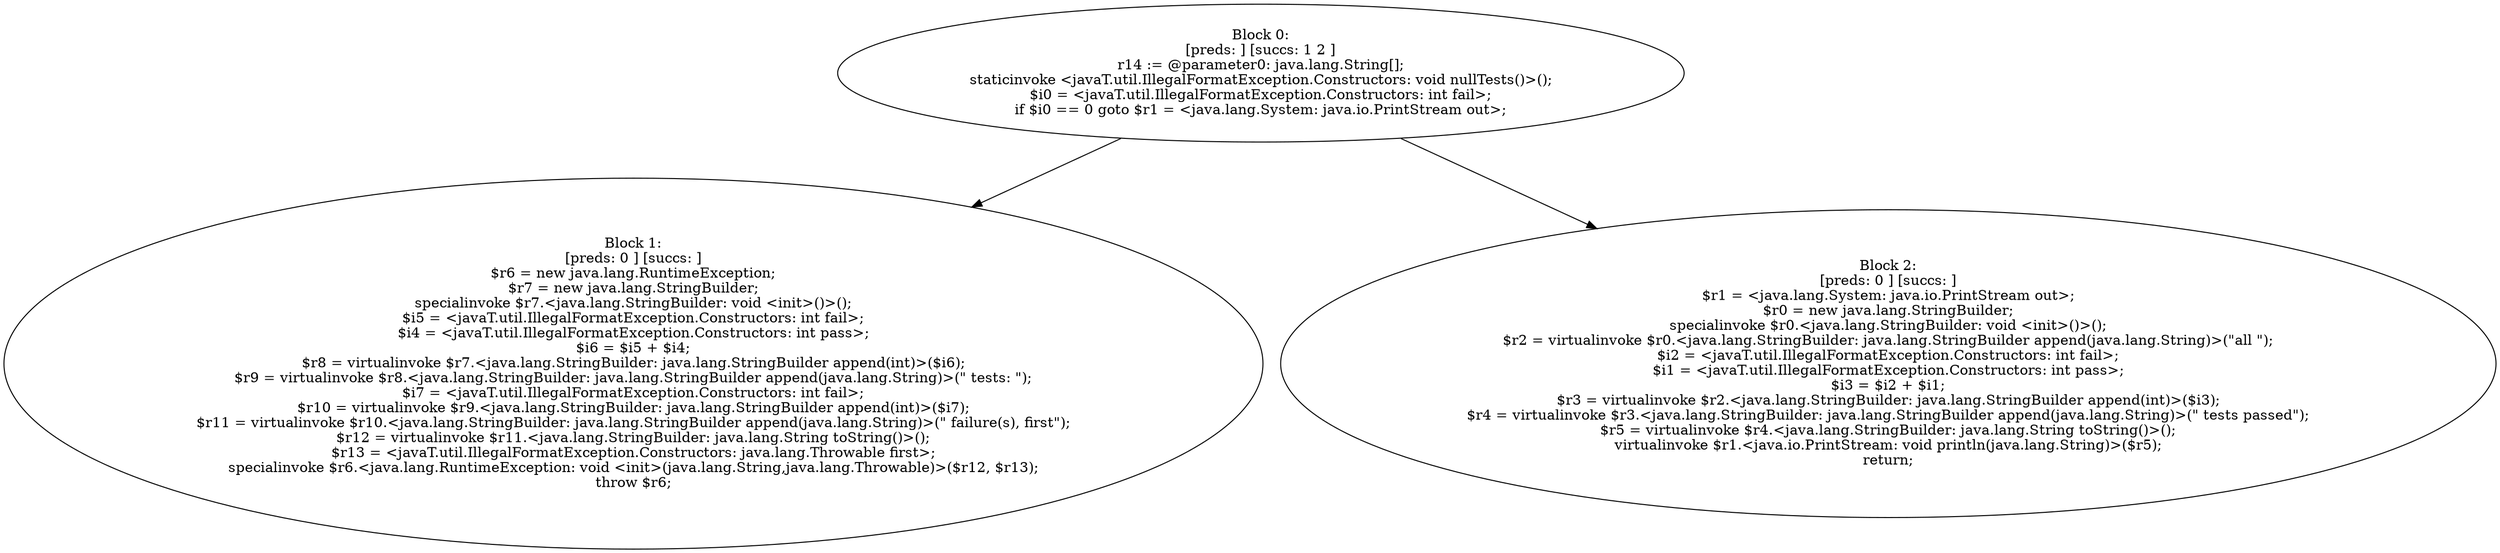 digraph "unitGraph" {
    "Block 0:
[preds: ] [succs: 1 2 ]
r14 := @parameter0: java.lang.String[];
staticinvoke <javaT.util.IllegalFormatException.Constructors: void nullTests()>();
$i0 = <javaT.util.IllegalFormatException.Constructors: int fail>;
if $i0 == 0 goto $r1 = <java.lang.System: java.io.PrintStream out>;
"
    "Block 1:
[preds: 0 ] [succs: ]
$r6 = new java.lang.RuntimeException;
$r7 = new java.lang.StringBuilder;
specialinvoke $r7.<java.lang.StringBuilder: void <init>()>();
$i5 = <javaT.util.IllegalFormatException.Constructors: int fail>;
$i4 = <javaT.util.IllegalFormatException.Constructors: int pass>;
$i6 = $i5 + $i4;
$r8 = virtualinvoke $r7.<java.lang.StringBuilder: java.lang.StringBuilder append(int)>($i6);
$r9 = virtualinvoke $r8.<java.lang.StringBuilder: java.lang.StringBuilder append(java.lang.String)>(\" tests: \");
$i7 = <javaT.util.IllegalFormatException.Constructors: int fail>;
$r10 = virtualinvoke $r9.<java.lang.StringBuilder: java.lang.StringBuilder append(int)>($i7);
$r11 = virtualinvoke $r10.<java.lang.StringBuilder: java.lang.StringBuilder append(java.lang.String)>(\" failure(s), first\");
$r12 = virtualinvoke $r11.<java.lang.StringBuilder: java.lang.String toString()>();
$r13 = <javaT.util.IllegalFormatException.Constructors: java.lang.Throwable first>;
specialinvoke $r6.<java.lang.RuntimeException: void <init>(java.lang.String,java.lang.Throwable)>($r12, $r13);
throw $r6;
"
    "Block 2:
[preds: 0 ] [succs: ]
$r1 = <java.lang.System: java.io.PrintStream out>;
$r0 = new java.lang.StringBuilder;
specialinvoke $r0.<java.lang.StringBuilder: void <init>()>();
$r2 = virtualinvoke $r0.<java.lang.StringBuilder: java.lang.StringBuilder append(java.lang.String)>(\"all \");
$i2 = <javaT.util.IllegalFormatException.Constructors: int fail>;
$i1 = <javaT.util.IllegalFormatException.Constructors: int pass>;
$i3 = $i2 + $i1;
$r3 = virtualinvoke $r2.<java.lang.StringBuilder: java.lang.StringBuilder append(int)>($i3);
$r4 = virtualinvoke $r3.<java.lang.StringBuilder: java.lang.StringBuilder append(java.lang.String)>(\" tests passed\");
$r5 = virtualinvoke $r4.<java.lang.StringBuilder: java.lang.String toString()>();
virtualinvoke $r1.<java.io.PrintStream: void println(java.lang.String)>($r5);
return;
"
    "Block 0:
[preds: ] [succs: 1 2 ]
r14 := @parameter0: java.lang.String[];
staticinvoke <javaT.util.IllegalFormatException.Constructors: void nullTests()>();
$i0 = <javaT.util.IllegalFormatException.Constructors: int fail>;
if $i0 == 0 goto $r1 = <java.lang.System: java.io.PrintStream out>;
"->"Block 1:
[preds: 0 ] [succs: ]
$r6 = new java.lang.RuntimeException;
$r7 = new java.lang.StringBuilder;
specialinvoke $r7.<java.lang.StringBuilder: void <init>()>();
$i5 = <javaT.util.IllegalFormatException.Constructors: int fail>;
$i4 = <javaT.util.IllegalFormatException.Constructors: int pass>;
$i6 = $i5 + $i4;
$r8 = virtualinvoke $r7.<java.lang.StringBuilder: java.lang.StringBuilder append(int)>($i6);
$r9 = virtualinvoke $r8.<java.lang.StringBuilder: java.lang.StringBuilder append(java.lang.String)>(\" tests: \");
$i7 = <javaT.util.IllegalFormatException.Constructors: int fail>;
$r10 = virtualinvoke $r9.<java.lang.StringBuilder: java.lang.StringBuilder append(int)>($i7);
$r11 = virtualinvoke $r10.<java.lang.StringBuilder: java.lang.StringBuilder append(java.lang.String)>(\" failure(s), first\");
$r12 = virtualinvoke $r11.<java.lang.StringBuilder: java.lang.String toString()>();
$r13 = <javaT.util.IllegalFormatException.Constructors: java.lang.Throwable first>;
specialinvoke $r6.<java.lang.RuntimeException: void <init>(java.lang.String,java.lang.Throwable)>($r12, $r13);
throw $r6;
";
    "Block 0:
[preds: ] [succs: 1 2 ]
r14 := @parameter0: java.lang.String[];
staticinvoke <javaT.util.IllegalFormatException.Constructors: void nullTests()>();
$i0 = <javaT.util.IllegalFormatException.Constructors: int fail>;
if $i0 == 0 goto $r1 = <java.lang.System: java.io.PrintStream out>;
"->"Block 2:
[preds: 0 ] [succs: ]
$r1 = <java.lang.System: java.io.PrintStream out>;
$r0 = new java.lang.StringBuilder;
specialinvoke $r0.<java.lang.StringBuilder: void <init>()>();
$r2 = virtualinvoke $r0.<java.lang.StringBuilder: java.lang.StringBuilder append(java.lang.String)>(\"all \");
$i2 = <javaT.util.IllegalFormatException.Constructors: int fail>;
$i1 = <javaT.util.IllegalFormatException.Constructors: int pass>;
$i3 = $i2 + $i1;
$r3 = virtualinvoke $r2.<java.lang.StringBuilder: java.lang.StringBuilder append(int)>($i3);
$r4 = virtualinvoke $r3.<java.lang.StringBuilder: java.lang.StringBuilder append(java.lang.String)>(\" tests passed\");
$r5 = virtualinvoke $r4.<java.lang.StringBuilder: java.lang.String toString()>();
virtualinvoke $r1.<java.io.PrintStream: void println(java.lang.String)>($r5);
return;
";
}
